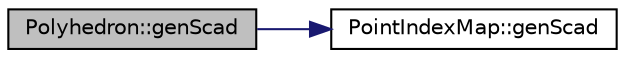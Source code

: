 digraph "Polyhedron::genScad"
{
  edge [fontname="Helvetica",fontsize="10",labelfontname="Helvetica",labelfontsize="10"];
  node [fontname="Helvetica",fontsize="10",shape=record];
  rankdir="LR";
  Node8 [label="Polyhedron::genScad",height=0.2,width=0.4,color="black", fillcolor="grey75", style="filled", fontcolor="black"];
  Node8 -> Node9 [color="midnightblue",fontsize="10",style="solid",fontname="Helvetica"];
  Node9 [label="PointIndexMap::genScad",height=0.2,width=0.4,color="black", fillcolor="white", style="filled",URL="$classPointIndexMap.html#ad4e1459193e91e4e46933ead2e178edf",tooltip="Generate SCAD output for this object. "];
}
